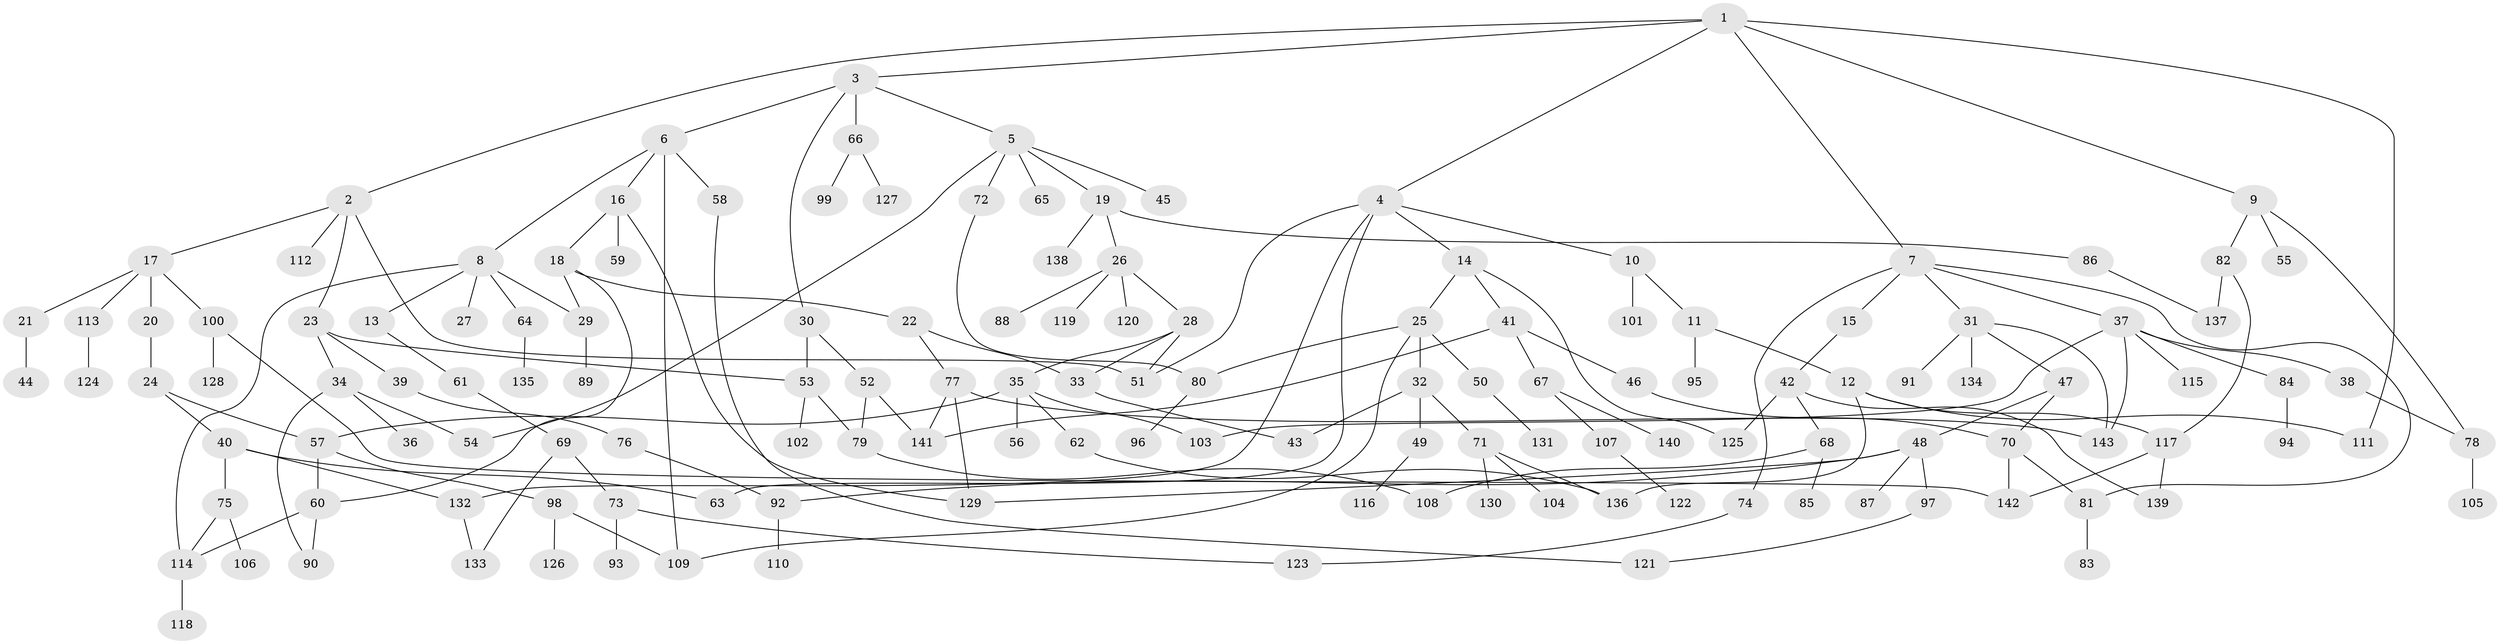 // coarse degree distribution, {9: 0.019417475728155338, 4: 0.1553398058252427, 6: 0.04854368932038835, 5: 0.08737864077669903, 2: 0.1941747572815534, 3: 0.1553398058252427, 7: 0.009708737864077669, 1: 0.3300970873786408}
// Generated by graph-tools (version 1.1) at 2025/23/03/03/25 07:23:30]
// undirected, 143 vertices, 184 edges
graph export_dot {
graph [start="1"]
  node [color=gray90,style=filled];
  1;
  2;
  3;
  4;
  5;
  6;
  7;
  8;
  9;
  10;
  11;
  12;
  13;
  14;
  15;
  16;
  17;
  18;
  19;
  20;
  21;
  22;
  23;
  24;
  25;
  26;
  27;
  28;
  29;
  30;
  31;
  32;
  33;
  34;
  35;
  36;
  37;
  38;
  39;
  40;
  41;
  42;
  43;
  44;
  45;
  46;
  47;
  48;
  49;
  50;
  51;
  52;
  53;
  54;
  55;
  56;
  57;
  58;
  59;
  60;
  61;
  62;
  63;
  64;
  65;
  66;
  67;
  68;
  69;
  70;
  71;
  72;
  73;
  74;
  75;
  76;
  77;
  78;
  79;
  80;
  81;
  82;
  83;
  84;
  85;
  86;
  87;
  88;
  89;
  90;
  91;
  92;
  93;
  94;
  95;
  96;
  97;
  98;
  99;
  100;
  101;
  102;
  103;
  104;
  105;
  106;
  107;
  108;
  109;
  110;
  111;
  112;
  113;
  114;
  115;
  116;
  117;
  118;
  119;
  120;
  121;
  122;
  123;
  124;
  125;
  126;
  127;
  128;
  129;
  130;
  131;
  132;
  133;
  134;
  135;
  136;
  137;
  138;
  139;
  140;
  141;
  142;
  143;
  1 -- 2;
  1 -- 3;
  1 -- 4;
  1 -- 7;
  1 -- 9;
  1 -- 111;
  2 -- 17;
  2 -- 23;
  2 -- 112;
  2 -- 51;
  3 -- 5;
  3 -- 6;
  3 -- 30;
  3 -- 66;
  4 -- 10;
  4 -- 14;
  4 -- 63;
  4 -- 51;
  4 -- 132;
  5 -- 19;
  5 -- 45;
  5 -- 54;
  5 -- 65;
  5 -- 72;
  6 -- 8;
  6 -- 16;
  6 -- 58;
  6 -- 109;
  7 -- 15;
  7 -- 31;
  7 -- 37;
  7 -- 74;
  7 -- 81;
  8 -- 13;
  8 -- 27;
  8 -- 64;
  8 -- 114;
  8 -- 29;
  9 -- 55;
  9 -- 82;
  9 -- 78;
  10 -- 11;
  10 -- 101;
  11 -- 12;
  11 -- 95;
  12 -- 111;
  12 -- 117;
  12 -- 136;
  13 -- 61;
  14 -- 25;
  14 -- 41;
  14 -- 125;
  15 -- 42;
  16 -- 18;
  16 -- 59;
  16 -- 129;
  17 -- 20;
  17 -- 21;
  17 -- 100;
  17 -- 113;
  18 -- 22;
  18 -- 29;
  18 -- 60;
  19 -- 26;
  19 -- 86;
  19 -- 138;
  20 -- 24;
  21 -- 44;
  22 -- 33;
  22 -- 77;
  23 -- 34;
  23 -- 39;
  23 -- 53;
  24 -- 40;
  24 -- 57;
  25 -- 32;
  25 -- 50;
  25 -- 80;
  25 -- 109;
  26 -- 28;
  26 -- 88;
  26 -- 119;
  26 -- 120;
  28 -- 35;
  28 -- 51;
  28 -- 33;
  29 -- 89;
  30 -- 52;
  30 -- 53;
  31 -- 47;
  31 -- 91;
  31 -- 134;
  31 -- 143;
  32 -- 49;
  32 -- 71;
  32 -- 43;
  33 -- 43;
  34 -- 36;
  34 -- 90;
  34 -- 54;
  35 -- 56;
  35 -- 57;
  35 -- 62;
  35 -- 103;
  37 -- 38;
  37 -- 84;
  37 -- 103;
  37 -- 115;
  37 -- 143;
  38 -- 78;
  39 -- 76;
  40 -- 75;
  40 -- 132;
  40 -- 63;
  41 -- 46;
  41 -- 67;
  41 -- 141;
  42 -- 68;
  42 -- 125;
  42 -- 139;
  46 -- 70;
  47 -- 48;
  47 -- 70;
  48 -- 87;
  48 -- 92;
  48 -- 97;
  48 -- 129;
  49 -- 116;
  50 -- 131;
  52 -- 79;
  52 -- 141;
  53 -- 102;
  53 -- 79;
  57 -- 98;
  57 -- 60;
  58 -- 121;
  60 -- 114;
  60 -- 90;
  61 -- 69;
  62 -- 136;
  64 -- 135;
  66 -- 99;
  66 -- 127;
  67 -- 107;
  67 -- 140;
  68 -- 85;
  68 -- 108;
  69 -- 73;
  69 -- 133;
  70 -- 81;
  70 -- 142;
  71 -- 104;
  71 -- 130;
  71 -- 136;
  72 -- 80;
  73 -- 93;
  73 -- 123;
  74 -- 123;
  75 -- 106;
  75 -- 114;
  76 -- 92;
  77 -- 141;
  77 -- 143;
  77 -- 129;
  78 -- 105;
  79 -- 108;
  80 -- 96;
  81 -- 83;
  82 -- 117;
  82 -- 137;
  84 -- 94;
  86 -- 137;
  92 -- 110;
  97 -- 121;
  98 -- 109;
  98 -- 126;
  100 -- 128;
  100 -- 142;
  107 -- 122;
  113 -- 124;
  114 -- 118;
  117 -- 142;
  117 -- 139;
  132 -- 133;
}
